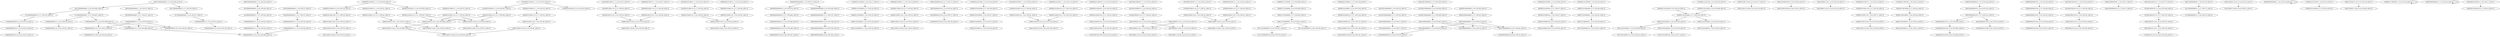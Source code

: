 digraph G {
    "010000000000011_3-17_COV:44_LEN:15" -> "100000000000111_4-18_COV:43_LEN:15";
    "000001010001100_3-17_COV:18_LEN:15" -> "000010100011001_4-18_COV:35_LEN:15";
    "000001000111010_4-19_COV:39_LEN:15" -> "000010001110100_5-20_COV:38_LEN:15";
    "001000010100011_1-16_COV:23_LEN:15" -> "010000101000110_2-17_COV:24_LEN:15";
    "000000000000001_2-16_COV:276_LEN:15" -> "000000000000010_3-17_COV:264_LEN:15";
    "000000000000101_4-18_COV:260_LEN:15" -> "000000000001010_5-19_COV:260_LEN:15";
    "000100000000001_1-16_COV:37_LEN:15" -> "001000000000011_2-17_COV:37_LEN:15";
    "100000110100000_2-17_COV:18_LEN:15" -> "000001101000001_3-18_COV:19_LEN:15";
    "000010100011101_4-18_COV:885_LEN:15" -> "000101000111010_5-19_COV:891_LEN:15";
    "000010100011101_4-18_COV:885_LEN:15" -> "000101000111010_5-20_COV:25_LEN:15";
    "000000011000111_1-16_COV:19_LEN:15" -> "000000110001110_2-17_COV:20_LEN:15";
    "001000000101010_4-19_COV:17_LEN:15" -> "010000001010100_5-20_COV:18_LEN:15";
    "000001010100001_3-18_COV:37_LEN:15" -> "000010101000011_4-19_COV:37_LEN:15";
    "011000000000011_3-17_COV:407_LEN:15" -> "110000000000111_4-18_COV:396_LEN:15";
    "011000000000011_3-17_COV:407_LEN:15" -> "110000000000111_4-19_COV:20_LEN:15";
    "001000001000111_1-16_COV:21_LEN:15" -> "010000010001110_2-17_COV:20_LEN:15";
    "000000000000000_4-18_COV:196_LEN:15" -> "000000000000000_5-19_COV:195_LEN:15";
    "000001010001101_3-18_COV:103_LEN:15" -> "000010100011010_4-19_COV:183_LEN:15";
    "000001010001010_3-17_COV:16_LEN:15" -> "000010100010101_4-18_COV:18_LEN:15";
    "010000101000111_2-16_COV:367_LEN:15" -> "100001010001110_3-17_COV:362_LEN:15";
    "001000100000111_2-16_COV:23_LEN:15" -> "010001000001110_3-17_COV:23_LEN:15";
    "000000000001010_5-19_COV:260_LEN:15" -> "000000000010100_6-20_COV:257_LEN:15";
    "000000100001110_2-17_COV:25_LEN:15" -> "000001000011101_3-18_COV:21_LEN:15";
    "000000000000000_1-15_COV:473_LEN:15" -> "000000000000001_2-16_COV:276_LEN:15";
    "000000000000000_1-15_COV:473_LEN:15" -> "000000000000000_2-16_COV:200_LEN:15";
    "100001010001101_3-18_COV:25_LEN:15" -> "000010100011010_4-19_COV:45_LEN:15";
    "000000111010000_1-15_COV:288_LEN:15" -> "000001110100000_2-16_COV:295_LEN:15";
    "000101000111010_4-19_COV:45_LEN:15" -> "001010001110100_6-20_COV:918_LEN:15";
    "000010100011101_3-18_COV:21_LEN:15" -> "000101000111010_5-19_COV:891_LEN:15";
    "000010100011101_3-18_COV:21_LEN:15" -> "000101000111010_5-20_COV:25_LEN:15";
    "000010100001101_4-18_COV:137_LEN:15" -> "000101000011010_5-19_COV:140_LEN:15";
    "100100000000011_4-19_COV:17_LEN:15" -> "001000000000110_6-20_COV:278_LEN:15";
    "000010100001010_4-19_COV:25_LEN:15" -> "000101000010100_5-20_COV:25_LEN:15";
    "000000000000010_3-17_COV:264_LEN:15" -> "000000000000101_4-18_COV:260_LEN:15";
    "000010100011001_4-18_COV:35_LEN:15" -> "000101000110010_5-19_COV:35_LEN:15";
    "000001101000000_2-17_COV:48_LEN:15" -> "000011010000001_3-18_COV:43_LEN:15";
    "000000101000011_2-16_COV:136_LEN:15" -> "000001010000110_3-17_COV:138_LEN:15";
    "100000110101000_2-16_COV:366_LEN:15" -> "000001101010000_3-17_COV:379_LEN:15";
    "000010100111010_4-19_COV:17_LEN:15" -> "000101001110100_5-20_COV:19_LEN:15";
    "000100000000011_5-19_COV:272_LEN:15" -> "001000000000110_6-20_COV:278_LEN:15";
    "000010100010010_4-19_COV:26_LEN:15" -> "000101000100100_5-20_COV:23_LEN:15";
    "000000101000110_2-16_COV:16_LEN:15" -> "000001010001100_3-17_COV:18_LEN:15";
    "000110100000011_4-19_COV:40_LEN:15" -> "001101000000110_5-20_COV:41_LEN:15";
    "000000101000110_2-17_COV:29_LEN:15" -> "000001010001101_3-18_COV:25_LEN:15";
    "000000101000111_1-16_COV:37_LEN:15" -> "000001010001110_2-17_COV:35_LEN:15";
    "100000000001011_5-19_COV:16_LEN:15" -> "000000000010110_6-20_COV:16_LEN:15";
    "001110100000011_5-19_COV:271_LEN:15" -> "011101000000110_6-20_COV:270_LEN:15";
    "100000101010000_2-17_COV:36_LEN:15" -> "000001010100001_3-18_COV:37_LEN:15";
    "100010000111011_4-19_COV:16_LEN:15" -> "000100001110110_5-20_COV:16_LEN:15";
    "001000000000011_2-17_COV:37_LEN:15" -> "010000000000111_3-18_COV:32_LEN:15";
    "000001000000000_2-17_COV:20_LEN:15" -> "000010000000001_3-18_COV:19_LEN:15";
    "000110000000000_1-15_COV:436_LEN:15" -> "001100000000001_2-16_COV:420_LEN:15";
    "000110000000000_1-15_COV:436_LEN:15" -> "001100000000001_2-17_COV:19_LEN:15";
    "000001101010000_3-17_COV:379_LEN:15" -> "000011010100001_4-18_COV:363_LEN:15";
    "000001101010000_3-17_COV:379_LEN:15" -> "000011010100001_4-19_COV:19_LEN:15";
    "000010101000011_4-19_COV:37_LEN:15" -> "000101010000111_5-20_COV:36_LEN:15";
    "000000010100011_1-16_COV:112_LEN:15" -> "000000101000110_2-17_COV:110_LEN:15";
    "100001010001110_3-17_COV:362_LEN:15" -> "000010100011101_4-18_COV:885_LEN:15";
    "100001010001110_3-17_COV:362_LEN:15" -> "000010100011100_4-19_COV:46_LEN:15";
    "000000101001110_2-17_COV:18_LEN:15" -> "000001010011101_3-18_COV:17_LEN:15";
    "000001100100001_3-18_COV:24_LEN:15" -> "000011001000011_4-19_COV:22_LEN:15";
    "000001010011101_3-18_COV:17_LEN:15" -> "000010100111010_4-19_COV:30_LEN:15";
    "000011001000011_4-19_COV:22_LEN:15" -> "000110010000111_5-20_COV:21_LEN:15";
    "100000000001111_5-19_COV:388_LEN:15" -> "000000000011110_6-20_COV:440_LEN:15";
    "000000000000000_2-16_COV:200_LEN:15" -> "000000000000000_3-17_COV:197_LEN:15";
    "000011010000001_3-18_COV:43_LEN:15" -> "000110100000011_4-19_COV:40_LEN:15";
    "001000000010101_4-18_COV:295_LEN:15" -> "010000000101010_5-19_COV:295_LEN:15";
    "000101000011010_5-19_COV:140_LEN:15" -> "001010000110100_6-20_COV:141_LEN:15";
    "100000100011101_3-18_COV:19_LEN:15" -> "000001000111010_4-19_COV:39_LEN:15";
    "100010000000001_4-18_COV:287_LEN:15" -> "000100000000011_5-19_COV:272_LEN:15";
    "100010000000001_4-18_COV:287_LEN:15" -> "000100000000010_5-20_COV:16_LEN:15";
    "100010000000001_4-18_COV:287_LEN:15" -> "000100000000010_5-19_COV:22_LEN:15";
    "000101000110010_5-19_COV:35_LEN:15" -> "001010001100100_6-20_COV:32_LEN:15";
    "000100010000011_1-15_COV:23_LEN:15" -> "001000100000111_2-16_COV:23_LEN:15";
    "110000000000111_4-18_COV:396_LEN:15" -> "100000000001111_5-19_COV:388_LEN:15";
    "110000000000111_4-18_COV:396_LEN:15" -> "100000000001110_5-19_COV:19_LEN:15";
    "110000000000111_4-18_COV:396_LEN:15" -> "100000000001110_5-20_COV:22_LEN:15";
    "100000000000111_4-18_COV:43_LEN:15" -> "000000000001111_5-19_COV:36_LEN:15";
    "100010000011101_4-18_COV:24_LEN:15" -> "000100000111011_5-19_COV:21_LEN:15";
    "100010000011101_4-18_COV:24_LEN:15" -> "000100000111010_5-19_COV:18_LEN:15";
    "110000011001000_1-16_COV:21_LEN:15" -> "100000110010000_2-17_COV:22_LEN:15";
    "000000101000111_1-16_COV:35_LEN:15" -> "000001010001110_2-17_COV:33_LEN:15";
    "000011010100001_4-18_COV:363_LEN:15" -> "000110101000011_5-19_COV:350_LEN:15";
    "000011010100001_4-18_COV:363_LEN:15" -> "000110101000010_5-19_COV:18_LEN:15";
    "010000000101010_5-19_COV:295_LEN:15" -> "100000001010100_6-20_COV:299_LEN:15";
    "000010000011101_4-18_COV:16_LEN:15" -> "000100000111011_5-19_COV:21_LEN:15";
    "000010000011101_4-18_COV:16_LEN:15" -> "000100000111010_5-19_COV:18_LEN:15";
    "000000000001010_2-17_COV:26_LEN:15" -> "000000000010101_3-18_COV:25_LEN:15";
    "100010001011011_4-19_COV:24_LEN:15" -> "000100010110110_5-20_COV:26_LEN:15";
    "100000110010000_2-17_COV:22_LEN:15" -> "000001100100001_3-18_COV:24_LEN:15";
    "010000101000110_2-17_COV:24_LEN:15" -> "100001010001101_3-18_COV:25_LEN:15";
    "000001010001110_3-17_COV:547_LEN:15" -> "000010100011101_4-18_COV:885_LEN:15";
    "000001010001110_3-17_COV:547_LEN:15" -> "000010100011100_4-19_COV:46_LEN:15";
    "110000000000101_4-18_COV:16_LEN:15" -> "100000000001011_5-19_COV:16_LEN:15";
    "000011010000011_4-19_COV:18_LEN:15" -> "000110100000111_5-20_COV:18_LEN:15";
    "000001000000001_1-16_COV:17_LEN:15" -> "000010000000010_2-17_COV:17_LEN:15";
    "110000010101000_1-16_COV:32_LEN:15" -> "100000101010000_2-17_COV:36_LEN:15";
    "001000100010110_2-17_COV:36_LEN:15" -> "010001000101101_3-18_COV:30_LEN:15";
    "000001010001110_2-17_COV:33_LEN:15" -> "000010100011101_3-18_COV:30_LEN:15";
    "000010000001010_2-17_COV:17_LEN:15" -> "000100000010101_3-18_COV:16_LEN:15";
    "001000000000011_2-17_COV:31_LEN:15" -> "010000000000111_3-18_COV:29_LEN:15";
    "000100010001011_1-15_COV:175_LEN:15" -> "001000100010111_2-16_COV:180_LEN:15";
    "000101000101010_5-19_COV:20_LEN:15" -> "001010001010100_6-20_COV:19_LEN:15";
    "000110000000001_1-16_COV:19_LEN:15" -> "001100000000011_2-17_COV:17_LEN:15";
    "010001000101101_3-18_COV:30_LEN:15" -> "100010001011011_4-19_COV:24_LEN:15";
    "000000101000111_2-16_COV:552_LEN:15" -> "000001010001110_3-17_COV:547_LEN:15";
    "000101000111010_4-19_COV:21_LEN:15" -> "001010001110100_5-20_COV:21_LEN:15";
    "000000101000110_2-17_COV:110_LEN:15" -> "000001010001101_3-18_COV:103_LEN:15";
    "010000010001110_2-17_COV:20_LEN:15" -> "100000100011101_3-18_COV:19_LEN:15";
    "000100010111011_5-19_COV:162_LEN:15" -> "001000101110110_6-20_COV:164_LEN:15";
    "000001010001110_2-17_COV:35_LEN:15" -> "000010100011101_4-18_COV:885_LEN:15";
    "000001010001110_2-17_COV:35_LEN:15" -> "000010100011100_4-19_COV:46_LEN:15";
    "000001010000101_3-18_COV:27_LEN:15" -> "000010100001010_4-19_COV:25_LEN:15";
    "000000010100111_1-16_COV:19_LEN:15" -> "000000101001110_2-17_COV:18_LEN:15";
    "110000011010000_1-16_COV:17_LEN:15" -> "100000110100000_2-17_COV:18_LEN:15";
    "000011010100001_4-19_COV:19_LEN:15" -> "000110101000011_5-20_COV:18_LEN:15";
    "000011101000000_3-17_COV:294_LEN:15" -> "000111010000001_4-18_COV:291_LEN:15";
    "000100010001011_1-16_COV:36_LEN:15" -> "001000100010110_2-17_COV:36_LEN:15";
    "000010100011010_4-19_COV:183_LEN:15" -> "000101000110100_5-20_COV:182_LEN:15";
    "000000000000001_1-16_COV:18_LEN:15" -> "000000000000001_1-16_COV:18_LEN:15";
    "001000100000000_2-16_COV:304_LEN:15" -> "010001000000000_3-17_COV:296_LEN:15";
    "100000000001110_5-19_COV:19_LEN:15" -> "000000000011100_6-20_COV:24_LEN:15";
    "110000010101000_1-16_COV:16_LEN:15" -> "100000101010000_2-17_COV:18_LEN:15";
    "010000000000111_3-18_COV:32_LEN:15" -> "100000000001111_4-19_COV:28_LEN:15";
    "000000101000010_2-17_COV:27_LEN:15" -> "000001010000101_3-18_COV:27_LEN:15";
    "000100000111011_5-19_COV:21_LEN:15" -> "001000001110110_6-20_COV:20_LEN:15";
    "000010100011110_4-19_COV:19_LEN:15" -> "000101000111100_5-20_COV:20_LEN:15";
    "001000000000001_2-16_COV:45_LEN:15" -> "010000000000011_3-17_COV:44_LEN:15";
    "000000000001111_5-19_COV:36_LEN:15" -> "000000000011110_6-20_COV:440_LEN:15";
    "000000110100000_1-16_COV:52_LEN:15" -> "000001101000000_2-17_COV:48_LEN:15";
    "001100000000001_2-16_COV:420_LEN:15" -> "011000000000011_3-17_COV:407_LEN:15";
    "001100000000001_2-16_COV:420_LEN:15" -> "011000000000010_3-17_COV:16_LEN:15";
    "000000000010101_3-18_COV:25_LEN:15" -> "000000000101010_4-19_COV:26_LEN:15";
    "000000000000000_5-19_COV:195_LEN:15" -> "000000000000000_6-20_COV:202_LEN:15";
    "000100100000000_1-16_COV:16_LEN:15" -> "001001000000000_2-17_COV:18_LEN:15";
    "000010100010101_4-18_COV:18_LEN:15" -> "000101000101010_5-19_COV:20_LEN:15";
    "000000010100011_1-15_COV:556_LEN:15" -> "000000101000110_2-16_COV:16_LEN:15";
    "000000010100011_1-15_COV:556_LEN:15" -> "000000101000111_2-16_COV:552_LEN:15";
    "000000110101000_2-16_COV:19_LEN:15" -> "000001101010000_3-17_COV:379_LEN:15";
    "000000110001110_2-17_COV:20_LEN:15" -> "000001100011101_3-18_COV:19_LEN:15";
    "000110101000011_5-19_COV:350_LEN:15" -> "001101010000111_6-20_COV:341_LEN:15";
    "000001110100000_2-16_COV:295_LEN:15" -> "000011101000000_3-17_COV:294_LEN:15";
    "011000000000011_3-18_COV:17_LEN:15" -> "110000000000111_4-19_COV:16_LEN:15";
    "001000010100011_1-16_COV:83_LEN:15" -> "010000101000110_2-17_COV:84_LEN:15";
    "000101000111010_5-19_COV:891_LEN:15" -> "001010001110100_6-20_COV:918_LEN:15";
    "010001000000000_3-17_COV:296_LEN:15" -> "100010000000001_4-18_COV:287_LEN:15";
    "000000101000101_2-16_COV:16_LEN:15" -> "000001010001010_3-17_COV:16_LEN:15";
    "000000100011101_3-18_COV:20_LEN:15" -> "000001000111010_4-19_COV:39_LEN:15";
    "001001000000000_2-17_COV:18_LEN:15" -> "010010000000001_3-18_COV:17_LEN:15";
    "000000000101010_4-19_COV:26_LEN:15" -> "000000001010100_5-20_COV:27_LEN:15";
    "000000111000000_1-16_COV:16_LEN:15" -> "000000111000000_1-16_COV:16_LEN:15";
    "010010000000001_3-18_COV:17_LEN:15" -> "100100000000011_4-19_COV:17_LEN:15";
    "011000000000010_3-17_COV:16_LEN:15" -> "110000000000101_4-18_COV:16_LEN:15";
    "100001000011101_3-18_COV:22_LEN:15" -> "000010000111010_4-19_COV:45_LEN:15";
    "000001000011101_3-18_COV:21_LEN:15" -> "000010000111010_4-19_COV:45_LEN:15";
    "000100010000000_1-15_COV:295_LEN:15" -> "001000100000000_2-16_COV:304_LEN:15";
    "000000010001110_2-17_COV:26_LEN:15" -> "000000100011101_3-18_COV:20_LEN:15";
    "000000010100001_1-16_COV:26_LEN:15" -> "000000101000010_2-17_COV:27_LEN:15";
    "000000010100011_1-16_COV:30_LEN:15" -> "000000101000110_2-17_COV:29_LEN:15";
    "000100000001010_3-17_COV:314_LEN:15" -> "001000000010101_4-18_COV:295_LEN:15";
    "000100000001010_3-17_COV:314_LEN:15" -> "001000000010100_4-19_COV:19_LEN:15";
    "010001000001110_3-17_COV:23_LEN:15" -> "100010000011101_4-18_COV:24_LEN:15";
    "000100000000000_1-15_COV:43_LEN:15" -> "001000000000001_2-16_COV:45_LEN:15";
    "001000010000111_1-16_COV:21_LEN:15" -> "010000100001110_2-17_COV:21_LEN:15";
    "000100000000001_1-16_COV:31_LEN:15" -> "001000000000011_2-17_COV:31_LEN:15";
    "010000101000110_2-17_COV:84_LEN:15" -> "100001010001101_3-18_COV:81_LEN:15";
    "001100000000001_2-17_COV:19_LEN:15" -> "011000000000011_3-18_COV:17_LEN:15";
    "000010000000101_2-16_COV:314_LEN:15" -> "000100000001010_3-17_COV:314_LEN:15";
    "000010100011101_3-18_COV:30_LEN:15" -> "000101000111010_4-19_COV:45_LEN:15";
    "000001101000001_3-18_COV:19_LEN:15" -> "000011010000011_4-19_COV:18_LEN:15";
    "000011000111010_4-19_COV:23_LEN:15" -> "000110001110100_5-20_COV:23_LEN:15";
    "000001000000010_1-15_COV:322_LEN:15" -> "000010000000101_2-16_COV:314_LEN:15";
    "000000000000001_1-15_COV:16_LEN:15" -> "000000000000001_1-15_COV:16_LEN:15";
    "110000000000111_4-19_COV:20_LEN:15" -> "100000000001110_5-20_COV:21_LEN:15";
    "110000011010100_1-15_COV:332_LEN:15" -> "100000110101000_2-16_COV:366_LEN:15";
    "100001010001101_3-18_COV:81_LEN:15" -> "000010100011010_4-19_COV:183_LEN:15";
    "000001010000110_3-17_COV:138_LEN:15" -> "000010100001101_4-18_COV:137_LEN:15";
    "010000000000111_3-18_COV:29_LEN:15" -> "100000000001111_5-19_COV:388_LEN:15";
    "010000000000111_3-18_COV:29_LEN:15" -> "100000000001110_5-19_COV:19_LEN:15";
    "010000000000111_3-18_COV:29_LEN:15" -> "100000000001110_5-20_COV:22_LEN:15";
    "000000000000101_1-16_COV:24_LEN:15" -> "000000000001010_2-17_COV:26_LEN:15";
    "110000000000111_4-19_COV:16_LEN:15" -> "100000000001110_5-20_COV:18_LEN:15";
    "000010100011100_4-19_COV:46_LEN:15" -> "000101000111000_5-20_COV:47_LEN:15";
    "000000101000111_1-16_COV:21_LEN:15" -> "000001010001110_2-17_COV:22_LEN:15";
    "000001010001110_2-17_COV:22_LEN:15" -> "000010100011101_3-18_COV:21_LEN:15";
    "000010000111010_4-19_COV:45_LEN:15" -> "000100001110100_5-20_COV:44_LEN:15";
    "001100000000011_2-17_COV:17_LEN:15" -> "011000000000111_3-18_COV:16_LEN:15";
    "010001000101110_3-17_COV:176_LEN:15" -> "100010001011101_4-18_COV:167_LEN:15";
    "000010100111010_4-19_COV:30_LEN:15" -> "000101001110100_5-20_COV:29_LEN:15";
    "100000000001111_4-19_COV:28_LEN:15" -> "000000000011110_6-20_COV:440_LEN:15";
    "000000010100001_1-15_COV:139_LEN:15" -> "000000101000011_2-16_COV:136_LEN:15";
    "000100000000010_5-19_COV:22_LEN:15" -> "001000000000100_6-20_COV:23_LEN:15";
    "000001010001101_3-18_COV:25_LEN:15" -> "000010100011010_4-19_COV:45_LEN:15";
    "001000000010100_4-19_COV:19_LEN:15" -> "010000000101000_5-20_COV:20_LEN:15";
    "000111010000001_4-18_COV:291_LEN:15" -> "001110100000011_5-19_COV:271_LEN:15";
    "000111010000001_4-18_COV:291_LEN:15" -> "001110100000010_5-20_COV:20_LEN:15";
    "000100000111010_5-19_COV:18_LEN:15" -> "001000001110100_6-20_COV:18_LEN:15";
    "000100000010101_3-18_COV:16_LEN:15" -> "001000000101010_4-19_COV:17_LEN:15";
    "000000100000000_1-16_COV:20_LEN:15" -> "000001000000000_2-17_COV:20_LEN:15";
    "000000010000111_1-16_COV:23_LEN:15" -> "000000100001110_2-17_COV:25_LEN:15";
    "000010000000001_3-18_COV:19_LEN:15" -> "000100000000011_5-19_COV:272_LEN:15";
    "000010000000001_3-18_COV:19_LEN:15" -> "000100000000010_5-20_COV:16_LEN:15";
    "000010000000001_3-18_COV:19_LEN:15" -> "000100000000010_5-19_COV:22_LEN:15";
    "000000000000000_3-17_COV:197_LEN:15" -> "000000000000000_4-18_COV:196_LEN:15";
    "000000010100010_1-15_COV:25_LEN:15" -> "000000101000101_2-16_COV:16_LEN:15";
    "000001100011101_3-18_COV:19_LEN:15" -> "000011000111010_4-19_COV:23_LEN:15";
    "001000010100011_1-15_COV:370_LEN:15" -> "010000101000111_2-16_COV:367_LEN:15";
    "001000010100011_1-15_COV:370_LEN:15" -> "010000101000110_2-16_COV:16_LEN:15";
    "100010001011101_4-18_COV:167_LEN:15" -> "000100010111011_5-19_COV:162_LEN:15";
    "000110101000010_5-19_COV:18_LEN:15" -> "001101010000101_6-20_COV:17_LEN:15";
    "010000100001110_2-17_COV:21_LEN:15" -> "100001000011101_3-18_COV:22_LEN:15";
    "000000001000111_1-16_COV:27_LEN:15" -> "000000010001110_2-17_COV:26_LEN:15";
    "001000100010111_2-16_COV:180_LEN:15" -> "010001000101110_3-17_COV:176_LEN:15";
    "000000010100010_1-16_COV:17_LEN:15" -> "000000101000100_2-17_COV:16_LEN:15";
    "000010100011010_4-19_COV:45_LEN:15" -> "000101000110100_5-20_COV:42_LEN:15";
}
